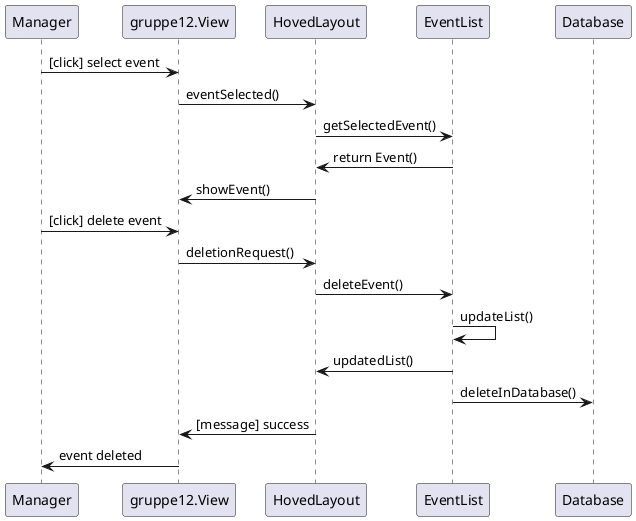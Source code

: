 @startuml
Manager -> gruppe12.View: [click] select event
gruppe12.View -> HovedLayout: eventSelected()
HovedLayout -> EventList: getSelectedEvent()
EventList -> HovedLayout: return Event()
HovedLayout -> gruppe12.View: showEvent()
Manager -> gruppe12.View: [click] delete event
gruppe12.View -> HovedLayout: deletionRequest()
HovedLayout -> EventList: deleteEvent()
EventList -> EventList: updateList()
EventList -> HovedLayout: updatedList()
EventList -> Database: deleteInDatabase()
HovedLayout -> gruppe12.View: [message] success
gruppe12.View -> Manager: event deleted
@enduml